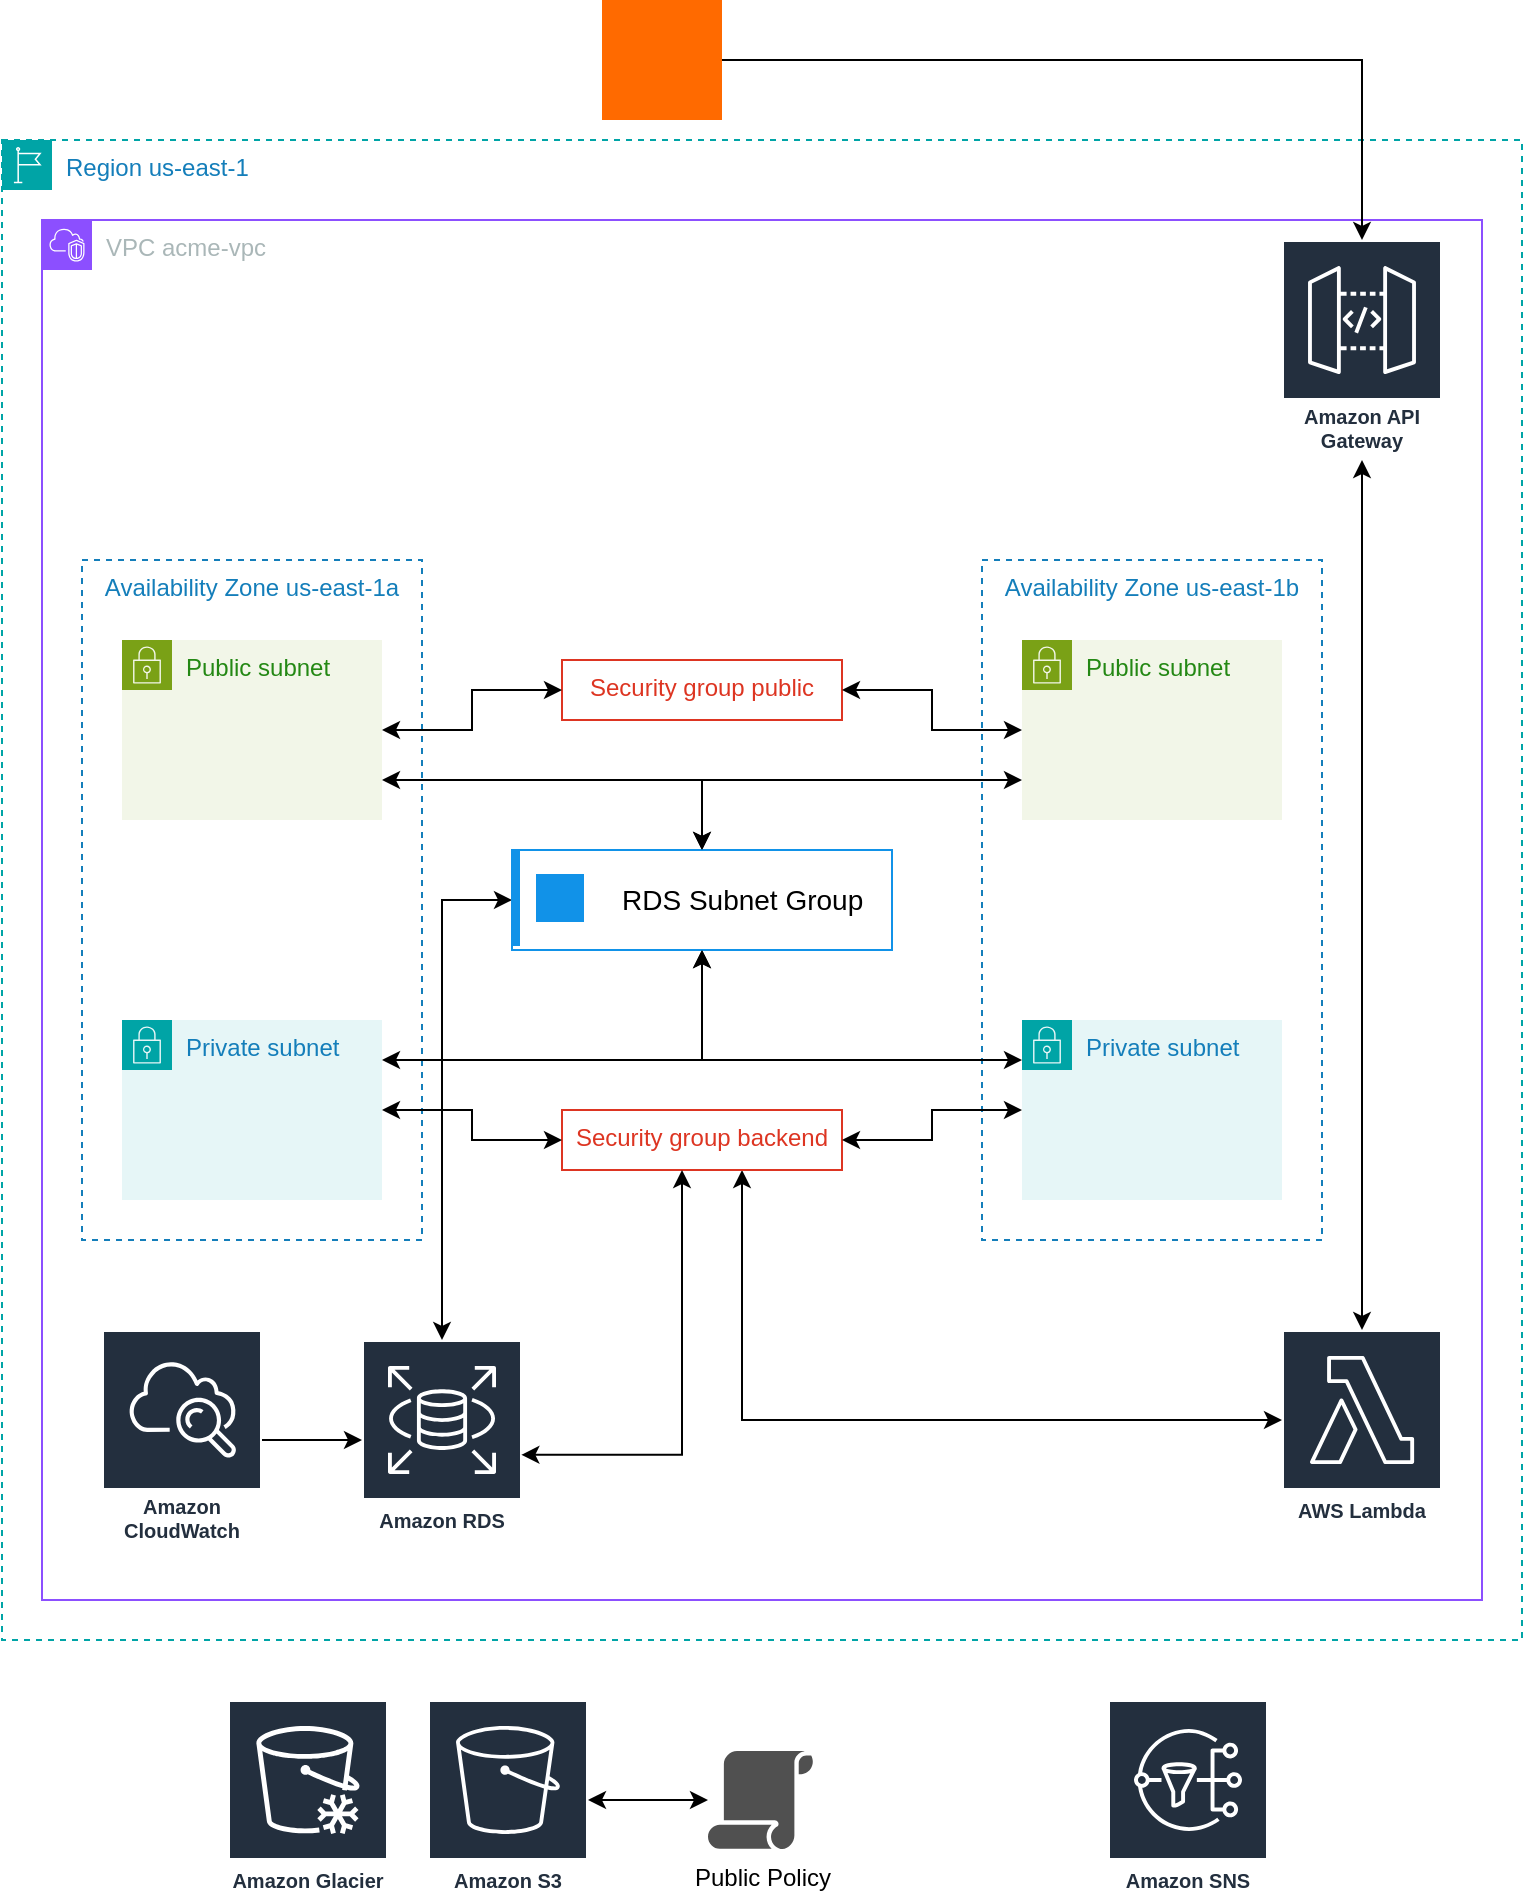 <mxfile version="28.0.6">
  <diagram name="Página-1" id="yUJnz8i7xXz6HtdrQNJT">
    <mxGraphModel dx="1226" dy="620" grid="1" gridSize="10" guides="1" tooltips="1" connect="1" arrows="1" fold="1" page="1" pageScale="1" pageWidth="827" pageHeight="1169" math="0" shadow="0">
      <root>
        <mxCell id="0" />
        <mxCell id="1" parent="0" />
        <mxCell id="yyt98wI45TtPbiN8xWF5-6" value="Region us-east-1" style="points=[[0,0],[0.25,0],[0.5,0],[0.75,0],[1,0],[1,0.25],[1,0.5],[1,0.75],[1,1],[0.75,1],[0.5,1],[0.25,1],[0,1],[0,0.75],[0,0.5],[0,0.25]];outlineConnect=0;gradientColor=none;html=1;whiteSpace=wrap;fontSize=12;fontStyle=0;container=1;pointerEvents=0;collapsible=0;recursiveResize=0;shape=mxgraph.aws4.group;grIcon=mxgraph.aws4.group_region;strokeColor=#00A4A6;fillColor=none;verticalAlign=top;align=left;spacingLeft=30;fontColor=#147EBA;dashed=1;" parent="1" vertex="1">
          <mxGeometry x="40" y="80" width="760" height="750" as="geometry" />
        </mxCell>
        <mxCell id="yyt98wI45TtPbiN8xWF5-1" value="VPC acme-vpc&amp;nbsp;" style="points=[[0,0],[0.25,0],[0.5,0],[0.75,0],[1,0],[1,0.25],[1,0.5],[1,0.75],[1,1],[0.75,1],[0.5,1],[0.25,1],[0,1],[0,0.75],[0,0.5],[0,0.25]];outlineConnect=0;gradientColor=none;html=1;whiteSpace=wrap;fontSize=12;fontStyle=0;container=1;pointerEvents=0;collapsible=0;recursiveResize=0;shape=mxgraph.aws4.group;grIcon=mxgraph.aws4.group_vpc2;strokeColor=#8C4FFF;fillColor=none;verticalAlign=top;align=left;spacingLeft=30;fontColor=#AAB7B8;dashed=0;" parent="yyt98wI45TtPbiN8xWF5-6" vertex="1">
          <mxGeometry x="20" y="40" width="720" height="690" as="geometry" />
        </mxCell>
        <mxCell id="yyt98wI45TtPbiN8xWF5-7" value="Availability Zone us-east-1a" style="fillColor=none;strokeColor=#147EBA;dashed=1;verticalAlign=top;fontStyle=0;fontColor=#147EBA;whiteSpace=wrap;html=1;" parent="yyt98wI45TtPbiN8xWF5-1" vertex="1">
          <mxGeometry x="20" y="170" width="170" height="340" as="geometry" />
        </mxCell>
        <mxCell id="Vvhe1pdBcFjSdmM_89Hz-30" style="edgeStyle=orthogonalEdgeStyle;rounded=0;orthogonalLoop=1;jettySize=auto;html=1;startArrow=classic;startFill=1;" edge="1" parent="yyt98wI45TtPbiN8xWF5-1" source="yyt98wI45TtPbiN8xWF5-9" target="yyt98wI45TtPbiN8xWF5-16">
          <mxGeometry relative="1" as="geometry">
            <Array as="points">
              <mxPoint x="350" y="600" />
            </Array>
          </mxGeometry>
        </mxCell>
        <mxCell id="yyt98wI45TtPbiN8xWF5-9" value="Security group backend" style="fillColor=none;strokeColor=#DD3522;verticalAlign=top;fontStyle=0;fontColor=#DD3522;whiteSpace=wrap;html=1;" parent="yyt98wI45TtPbiN8xWF5-1" vertex="1">
          <mxGeometry x="260" y="445" width="140" height="30" as="geometry" />
        </mxCell>
        <mxCell id="yyt98wI45TtPbiN8xWF5-8" value="Security group public" style="fillColor=none;strokeColor=#DD3522;verticalAlign=top;fontStyle=0;fontColor=#DD3522;whiteSpace=wrap;html=1;" parent="yyt98wI45TtPbiN8xWF5-1" vertex="1">
          <mxGeometry x="260" y="220" width="140" height="30" as="geometry" />
        </mxCell>
        <mxCell id="yyt98wI45TtPbiN8xWF5-14" value="Availability Zone us-east-1b" style="fillColor=none;strokeColor=#147EBA;dashed=1;verticalAlign=top;fontStyle=0;fontColor=#147EBA;whiteSpace=wrap;html=1;" parent="yyt98wI45TtPbiN8xWF5-1" vertex="1">
          <mxGeometry x="470" y="170" width="170" height="340" as="geometry" />
        </mxCell>
        <mxCell id="yyt98wI45TtPbiN8xWF5-19" value="Amazon API Gateway" style="sketch=0;outlineConnect=0;fontColor=#232F3E;gradientColor=none;strokeColor=#ffffff;fillColor=#232F3E;dashed=0;verticalLabelPosition=middle;verticalAlign=bottom;align=center;html=1;whiteSpace=wrap;fontSize=10;fontStyle=1;spacing=3;shape=mxgraph.aws4.productIcon;prIcon=mxgraph.aws4.api_gateway;" parent="yyt98wI45TtPbiN8xWF5-1" vertex="1">
          <mxGeometry x="620" y="10" width="80" height="110" as="geometry" />
        </mxCell>
        <mxCell id="Vvhe1pdBcFjSdmM_89Hz-6" style="edgeStyle=orthogonalEdgeStyle;rounded=0;orthogonalLoop=1;jettySize=auto;html=1;entryX=0;entryY=0.5;entryDx=0;entryDy=0;startArrow=classic;startFill=1;" edge="1" parent="yyt98wI45TtPbiN8xWF5-1" source="yyt98wI45TtPbiN8xWF5-3" target="yyt98wI45TtPbiN8xWF5-8">
          <mxGeometry relative="1" as="geometry" />
        </mxCell>
        <mxCell id="Vvhe1pdBcFjSdmM_89Hz-22" style="edgeStyle=orthogonalEdgeStyle;rounded=0;orthogonalLoop=1;jettySize=auto;html=1;entryX=0.5;entryY=0;entryDx=0;entryDy=0;startArrow=classic;startFill=1;" edge="1" parent="yyt98wI45TtPbiN8xWF5-1" source="yyt98wI45TtPbiN8xWF5-3" target="oqFAOCB5waSB1BG9wDi1-1">
          <mxGeometry relative="1" as="geometry">
            <Array as="points">
              <mxPoint x="330" y="280" />
            </Array>
          </mxGeometry>
        </mxCell>
        <mxCell id="yyt98wI45TtPbiN8xWF5-3" value="Public subnet" style="points=[[0,0],[0.25,0],[0.5,0],[0.75,0],[1,0],[1,0.25],[1,0.5],[1,0.75],[1,1],[0.75,1],[0.5,1],[0.25,1],[0,1],[0,0.75],[0,0.5],[0,0.25]];outlineConnect=0;gradientColor=none;html=1;whiteSpace=wrap;fontSize=12;fontStyle=0;container=1;pointerEvents=0;collapsible=0;recursiveResize=0;shape=mxgraph.aws4.group;grIcon=mxgraph.aws4.group_security_group;grStroke=0;strokeColor=#7AA116;fillColor=#F2F6E8;verticalAlign=top;align=left;spacingLeft=30;fontColor=#248814;dashed=0;" parent="yyt98wI45TtPbiN8xWF5-1" vertex="1">
          <mxGeometry x="40" y="210" width="130" height="90" as="geometry" />
        </mxCell>
        <mxCell id="yyt98wI45TtPbiN8xWF5-20" style="edgeStyle=orthogonalEdgeStyle;rounded=0;orthogonalLoop=1;jettySize=auto;html=1;startArrow=classic;startFill=1;" parent="yyt98wI45TtPbiN8xWF5-1" source="yyt98wI45TtPbiN8xWF5-19" target="yyt98wI45TtPbiN8xWF5-16" edge="1">
          <mxGeometry relative="1" as="geometry">
            <Array as="points">
              <mxPoint x="670" y="95" />
            </Array>
          </mxGeometry>
        </mxCell>
        <mxCell id="yyt98wI45TtPbiN8xWF5-16" value="AWS Lambda" style="sketch=0;outlineConnect=0;fontColor=#232F3E;gradientColor=none;strokeColor=#ffffff;fillColor=#232F3E;dashed=0;verticalLabelPosition=middle;verticalAlign=bottom;align=center;html=1;whiteSpace=wrap;fontSize=10;fontStyle=1;spacing=3;shape=mxgraph.aws4.productIcon;prIcon=mxgraph.aws4.lambda;" parent="yyt98wI45TtPbiN8xWF5-1" vertex="1">
          <mxGeometry x="620" y="555" width="80" height="100" as="geometry" />
        </mxCell>
        <mxCell id="Vvhe1pdBcFjSdmM_89Hz-7" style="edgeStyle=orthogonalEdgeStyle;rounded=0;orthogonalLoop=1;jettySize=auto;html=1;entryX=0;entryY=0.5;entryDx=0;entryDy=0;startArrow=classic;startFill=1;" edge="1" parent="yyt98wI45TtPbiN8xWF5-1" source="Vvhe1pdBcFjSdmM_89Hz-4" target="yyt98wI45TtPbiN8xWF5-9">
          <mxGeometry relative="1" as="geometry" />
        </mxCell>
        <mxCell id="Vvhe1pdBcFjSdmM_89Hz-24" style="edgeStyle=orthogonalEdgeStyle;rounded=0;orthogonalLoop=1;jettySize=auto;html=1;entryX=0.5;entryY=1;entryDx=0;entryDy=0;startArrow=classic;startFill=1;" edge="1" parent="yyt98wI45TtPbiN8xWF5-1" source="Vvhe1pdBcFjSdmM_89Hz-4" target="oqFAOCB5waSB1BG9wDi1-1">
          <mxGeometry relative="1" as="geometry">
            <Array as="points">
              <mxPoint x="330" y="420" />
            </Array>
          </mxGeometry>
        </mxCell>
        <mxCell id="Vvhe1pdBcFjSdmM_89Hz-4" value="Private subnet" style="points=[[0,0],[0.25,0],[0.5,0],[0.75,0],[1,0],[1,0.25],[1,0.5],[1,0.75],[1,1],[0.75,1],[0.5,1],[0.25,1],[0,1],[0,0.75],[0,0.5],[0,0.25]];outlineConnect=0;gradientColor=none;html=1;whiteSpace=wrap;fontSize=12;fontStyle=0;container=1;pointerEvents=0;collapsible=0;recursiveResize=0;shape=mxgraph.aws4.group;grIcon=mxgraph.aws4.group_security_group;grStroke=0;strokeColor=#00A4A6;fillColor=#E6F6F7;verticalAlign=top;align=left;spacingLeft=30;fontColor=#147EBA;dashed=0;" vertex="1" parent="yyt98wI45TtPbiN8xWF5-1">
          <mxGeometry x="40" y="400" width="130" height="90" as="geometry" />
        </mxCell>
        <mxCell id="Vvhe1pdBcFjSdmM_89Hz-28" style="edgeStyle=orthogonalEdgeStyle;rounded=0;orthogonalLoop=1;jettySize=auto;html=1;startArrow=classic;startFill=1;" edge="1" parent="yyt98wI45TtPbiN8xWF5-1" source="oqFAOCB5waSB1BG9wDi1-1" target="yyt98wI45TtPbiN8xWF5-17">
          <mxGeometry relative="1" as="geometry">
            <Array as="points">
              <mxPoint x="200" y="340" />
            </Array>
          </mxGeometry>
        </mxCell>
        <mxCell id="oqFAOCB5waSB1BG9wDi1-1" value="" style="container=1;collapsible=0;expand=0;recursiveResize=0;html=1;whiteSpace=wrap;strokeColor=#1192E8;fillColor=none;strokeWidth=1" parent="yyt98wI45TtPbiN8xWF5-1" vertex="1">
          <mxGeometry x="235" y="315" width="190" height="50" as="geometry" />
        </mxCell>
        <mxCell id="oqFAOCB5waSB1BG9wDi1-2" value="RDS Subnet Group" style="shape=rect;fillColor=none;aspect=fixed;resizable=0;labelPosition=right;verticalLabelPosition=middle;align=left;verticalAlign=middle;strokeColor=none;part=1;spacingLeft=5;fontSize=14;" parent="oqFAOCB5waSB1BG9wDi1-1" vertex="1">
          <mxGeometry width="48" height="48" relative="1" as="geometry" />
        </mxCell>
        <mxCell id="oqFAOCB5waSB1BG9wDi1-3" value="" style="fillColor=#1192E8;shape=mxgraph.ibm_cloud.ibm-cloud--subnets;strokeColor=none;dashed=0;outlineConnect=0;html=1;labelPosition=center;verticalLabelPosition=bottom;verticalAlign=top;part=1;movable=0;resizable=0;rotatable=0;" parent="oqFAOCB5waSB1BG9wDi1-2" vertex="1">
          <mxGeometry width="24" height="24" relative="1" as="geometry">
            <mxPoint x="12" y="12" as="offset" />
          </mxGeometry>
        </mxCell>
        <mxCell id="oqFAOCB5waSB1BG9wDi1-4" value="" style="shape=rect;fillColor=#1192E8;aspect=fixed;resizable=0;labelPosition=right;verticalLabelPosition=middle;align=left;verticalAlign=middle;strokeColor=none;part=1;spacingLeft=5;fontSize=14;" parent="oqFAOCB5waSB1BG9wDi1-1" vertex="1">
          <mxGeometry width="4" height="48" relative="1" as="geometry" />
        </mxCell>
        <mxCell id="Vvhe1pdBcFjSdmM_89Hz-12" style="edgeStyle=orthogonalEdgeStyle;rounded=0;orthogonalLoop=1;jettySize=auto;html=1;entryX=1;entryY=0.5;entryDx=0;entryDy=0;startArrow=classic;startFill=1;" edge="1" parent="yyt98wI45TtPbiN8xWF5-1" source="Vvhe1pdBcFjSdmM_89Hz-10" target="yyt98wI45TtPbiN8xWF5-8">
          <mxGeometry relative="1" as="geometry" />
        </mxCell>
        <mxCell id="Vvhe1pdBcFjSdmM_89Hz-23" style="edgeStyle=orthogonalEdgeStyle;rounded=0;orthogonalLoop=1;jettySize=auto;html=1;entryX=0.5;entryY=0;entryDx=0;entryDy=0;startArrow=classic;startFill=1;" edge="1" parent="yyt98wI45TtPbiN8xWF5-1" source="Vvhe1pdBcFjSdmM_89Hz-10" target="oqFAOCB5waSB1BG9wDi1-1">
          <mxGeometry relative="1" as="geometry">
            <Array as="points">
              <mxPoint x="330" y="280" />
            </Array>
          </mxGeometry>
        </mxCell>
        <mxCell id="Vvhe1pdBcFjSdmM_89Hz-10" value="Public subnet" style="points=[[0,0],[0.25,0],[0.5,0],[0.75,0],[1,0],[1,0.25],[1,0.5],[1,0.75],[1,1],[0.75,1],[0.5,1],[0.25,1],[0,1],[0,0.75],[0,0.5],[0,0.25]];outlineConnect=0;gradientColor=none;html=1;whiteSpace=wrap;fontSize=12;fontStyle=0;container=1;pointerEvents=0;collapsible=0;recursiveResize=0;shape=mxgraph.aws4.group;grIcon=mxgraph.aws4.group_security_group;grStroke=0;strokeColor=#7AA116;fillColor=#F2F6E8;verticalAlign=top;align=left;spacingLeft=30;fontColor=#248814;dashed=0;" vertex="1" parent="yyt98wI45TtPbiN8xWF5-1">
          <mxGeometry x="490" y="210" width="130" height="90" as="geometry" />
        </mxCell>
        <mxCell id="Vvhe1pdBcFjSdmM_89Hz-13" style="edgeStyle=orthogonalEdgeStyle;rounded=0;orthogonalLoop=1;jettySize=auto;html=1;entryX=1;entryY=0.5;entryDx=0;entryDy=0;startArrow=classic;startFill=1;" edge="1" parent="yyt98wI45TtPbiN8xWF5-1" source="Vvhe1pdBcFjSdmM_89Hz-11" target="yyt98wI45TtPbiN8xWF5-9">
          <mxGeometry relative="1" as="geometry" />
        </mxCell>
        <mxCell id="Vvhe1pdBcFjSdmM_89Hz-26" style="edgeStyle=orthogonalEdgeStyle;rounded=0;orthogonalLoop=1;jettySize=auto;html=1;entryX=0.5;entryY=1;entryDx=0;entryDy=0;startArrow=classic;startFill=1;" edge="1" parent="yyt98wI45TtPbiN8xWF5-1" source="Vvhe1pdBcFjSdmM_89Hz-11" target="oqFAOCB5waSB1BG9wDi1-1">
          <mxGeometry relative="1" as="geometry">
            <Array as="points">
              <mxPoint x="330" y="420" />
            </Array>
          </mxGeometry>
        </mxCell>
        <mxCell id="Vvhe1pdBcFjSdmM_89Hz-11" value="Private subnet" style="points=[[0,0],[0.25,0],[0.5,0],[0.75,0],[1,0],[1,0.25],[1,0.5],[1,0.75],[1,1],[0.75,1],[0.5,1],[0.25,1],[0,1],[0,0.75],[0,0.5],[0,0.25]];outlineConnect=0;gradientColor=none;html=1;whiteSpace=wrap;fontSize=12;fontStyle=0;container=1;pointerEvents=0;collapsible=0;recursiveResize=0;shape=mxgraph.aws4.group;grIcon=mxgraph.aws4.group_security_group;grStroke=0;strokeColor=#00A4A6;fillColor=#E6F6F7;verticalAlign=top;align=left;spacingLeft=30;fontColor=#147EBA;dashed=0;" vertex="1" parent="yyt98wI45TtPbiN8xWF5-1">
          <mxGeometry x="490" y="400" width="130" height="90" as="geometry" />
        </mxCell>
        <mxCell id="yyt98wI45TtPbiN8xWF5-17" value="Amazon RDS" style="sketch=0;outlineConnect=0;fontColor=#232F3E;gradientColor=none;strokeColor=#ffffff;fillColor=#232F3E;dashed=0;verticalLabelPosition=middle;verticalAlign=bottom;align=center;html=1;whiteSpace=wrap;fontSize=10;fontStyle=1;spacing=3;shape=mxgraph.aws4.productIcon;prIcon=mxgraph.aws4.rds;" parent="yyt98wI45TtPbiN8xWF5-1" vertex="1">
          <mxGeometry x="160" y="560" width="80" height="100" as="geometry" />
        </mxCell>
        <mxCell id="yyt98wI45TtPbiN8xWF5-28" value="Amazon CloudWatch" style="sketch=0;outlineConnect=0;fontColor=#232F3E;gradientColor=none;strokeColor=#ffffff;fillColor=#232F3E;dashed=0;verticalLabelPosition=middle;verticalAlign=bottom;align=center;html=1;whiteSpace=wrap;fontSize=10;fontStyle=1;spacing=3;shape=mxgraph.aws4.productIcon;prIcon=mxgraph.aws4.cloudwatch;" parent="yyt98wI45TtPbiN8xWF5-1" vertex="1">
          <mxGeometry x="30" y="555" width="80" height="110" as="geometry" />
        </mxCell>
        <mxCell id="yyt98wI45TtPbiN8xWF5-35" style="edgeStyle=orthogonalEdgeStyle;rounded=0;orthogonalLoop=1;jettySize=auto;html=1;" parent="yyt98wI45TtPbiN8xWF5-1" source="yyt98wI45TtPbiN8xWF5-28" target="yyt98wI45TtPbiN8xWF5-17" edge="1">
          <mxGeometry relative="1" as="geometry" />
        </mxCell>
        <mxCell id="Vvhe1pdBcFjSdmM_89Hz-31" style="edgeStyle=orthogonalEdgeStyle;rounded=0;orthogonalLoop=1;jettySize=auto;html=1;entryX=0.996;entryY=0.574;entryDx=0;entryDy=0;entryPerimeter=0;startArrow=classic;startFill=1;" edge="1" parent="yyt98wI45TtPbiN8xWF5-1" source="yyt98wI45TtPbiN8xWF5-9" target="yyt98wI45TtPbiN8xWF5-17">
          <mxGeometry relative="1" as="geometry">
            <Array as="points">
              <mxPoint x="320" y="617" />
            </Array>
          </mxGeometry>
        </mxCell>
        <mxCell id="yyt98wI45TtPbiN8xWF5-32" style="edgeStyle=orthogonalEdgeStyle;rounded=0;orthogonalLoop=1;jettySize=auto;html=1;" parent="1" source="yyt98wI45TtPbiN8xWF5-30" target="yyt98wI45TtPbiN8xWF5-19" edge="1">
          <mxGeometry relative="1" as="geometry" />
        </mxCell>
        <mxCell id="yyt98wI45TtPbiN8xWF5-30" value="" style="points=[];aspect=fixed;html=1;align=center;shadow=0;dashed=0;fillColor=#FF6A00;strokeColor=none;shape=mxgraph.alibaba_cloud.user;" parent="1" vertex="1">
          <mxGeometry x="340" y="10" width="60" height="60" as="geometry" />
        </mxCell>
        <mxCell id="yyt98wI45TtPbiN8xWF5-25" style="edgeStyle=orthogonalEdgeStyle;rounded=0;orthogonalLoop=1;jettySize=auto;html=1;startArrow=classic;startFill=1;" parent="1" source="yyt98wI45TtPbiN8xWF5-22" target="yyt98wI45TtPbiN8xWF5-23" edge="1">
          <mxGeometry relative="1" as="geometry" />
        </mxCell>
        <mxCell id="yyt98wI45TtPbiN8xWF5-22" value="Amazon S3" style="sketch=0;outlineConnect=0;fontColor=#232F3E;gradientColor=none;strokeColor=#ffffff;fillColor=#232F3E;dashed=0;verticalLabelPosition=middle;verticalAlign=bottom;align=center;html=1;whiteSpace=wrap;fontSize=10;fontStyle=1;spacing=3;shape=mxgraph.aws4.productIcon;prIcon=mxgraph.aws4.s3;" parent="1" vertex="1">
          <mxGeometry x="253" y="860" width="80" height="100" as="geometry" />
        </mxCell>
        <mxCell id="yyt98wI45TtPbiN8xWF5-23" value="Public Policy" style="sketch=0;pointerEvents=1;shadow=0;dashed=0;html=1;strokeColor=none;fillColor=#505050;labelPosition=center;verticalLabelPosition=bottom;verticalAlign=top;outlineConnect=0;align=center;shape=mxgraph.office.security.policy;" parent="1" vertex="1">
          <mxGeometry x="393" y="885.5" width="53" height="49" as="geometry" />
        </mxCell>
        <mxCell id="yyt98wI45TtPbiN8xWF5-33" value="&lt;div&gt;&lt;br&gt;&lt;/div&gt;Amazon Glacier" style="sketch=0;outlineConnect=0;fontColor=#232F3E;gradientColor=none;strokeColor=#ffffff;fillColor=#232F3E;dashed=0;verticalLabelPosition=middle;verticalAlign=bottom;align=center;html=1;whiteSpace=wrap;fontSize=10;fontStyle=1;spacing=3;shape=mxgraph.aws4.productIcon;prIcon=mxgraph.aws4.glacier;" parent="1" vertex="1">
          <mxGeometry x="153" y="860" width="80" height="100" as="geometry" />
        </mxCell>
        <mxCell id="yyt98wI45TtPbiN8xWF5-34" value="Amazon SNS" style="sketch=0;outlineConnect=0;fontColor=#232F3E;gradientColor=none;strokeColor=#ffffff;fillColor=#232F3E;dashed=0;verticalLabelPosition=middle;verticalAlign=bottom;align=center;html=1;whiteSpace=wrap;fontSize=10;fontStyle=1;spacing=3;shape=mxgraph.aws4.productIcon;prIcon=mxgraph.aws4.sns;" parent="1" vertex="1">
          <mxGeometry x="593" y="860" width="80" height="100" as="geometry" />
        </mxCell>
      </root>
    </mxGraphModel>
  </diagram>
</mxfile>
